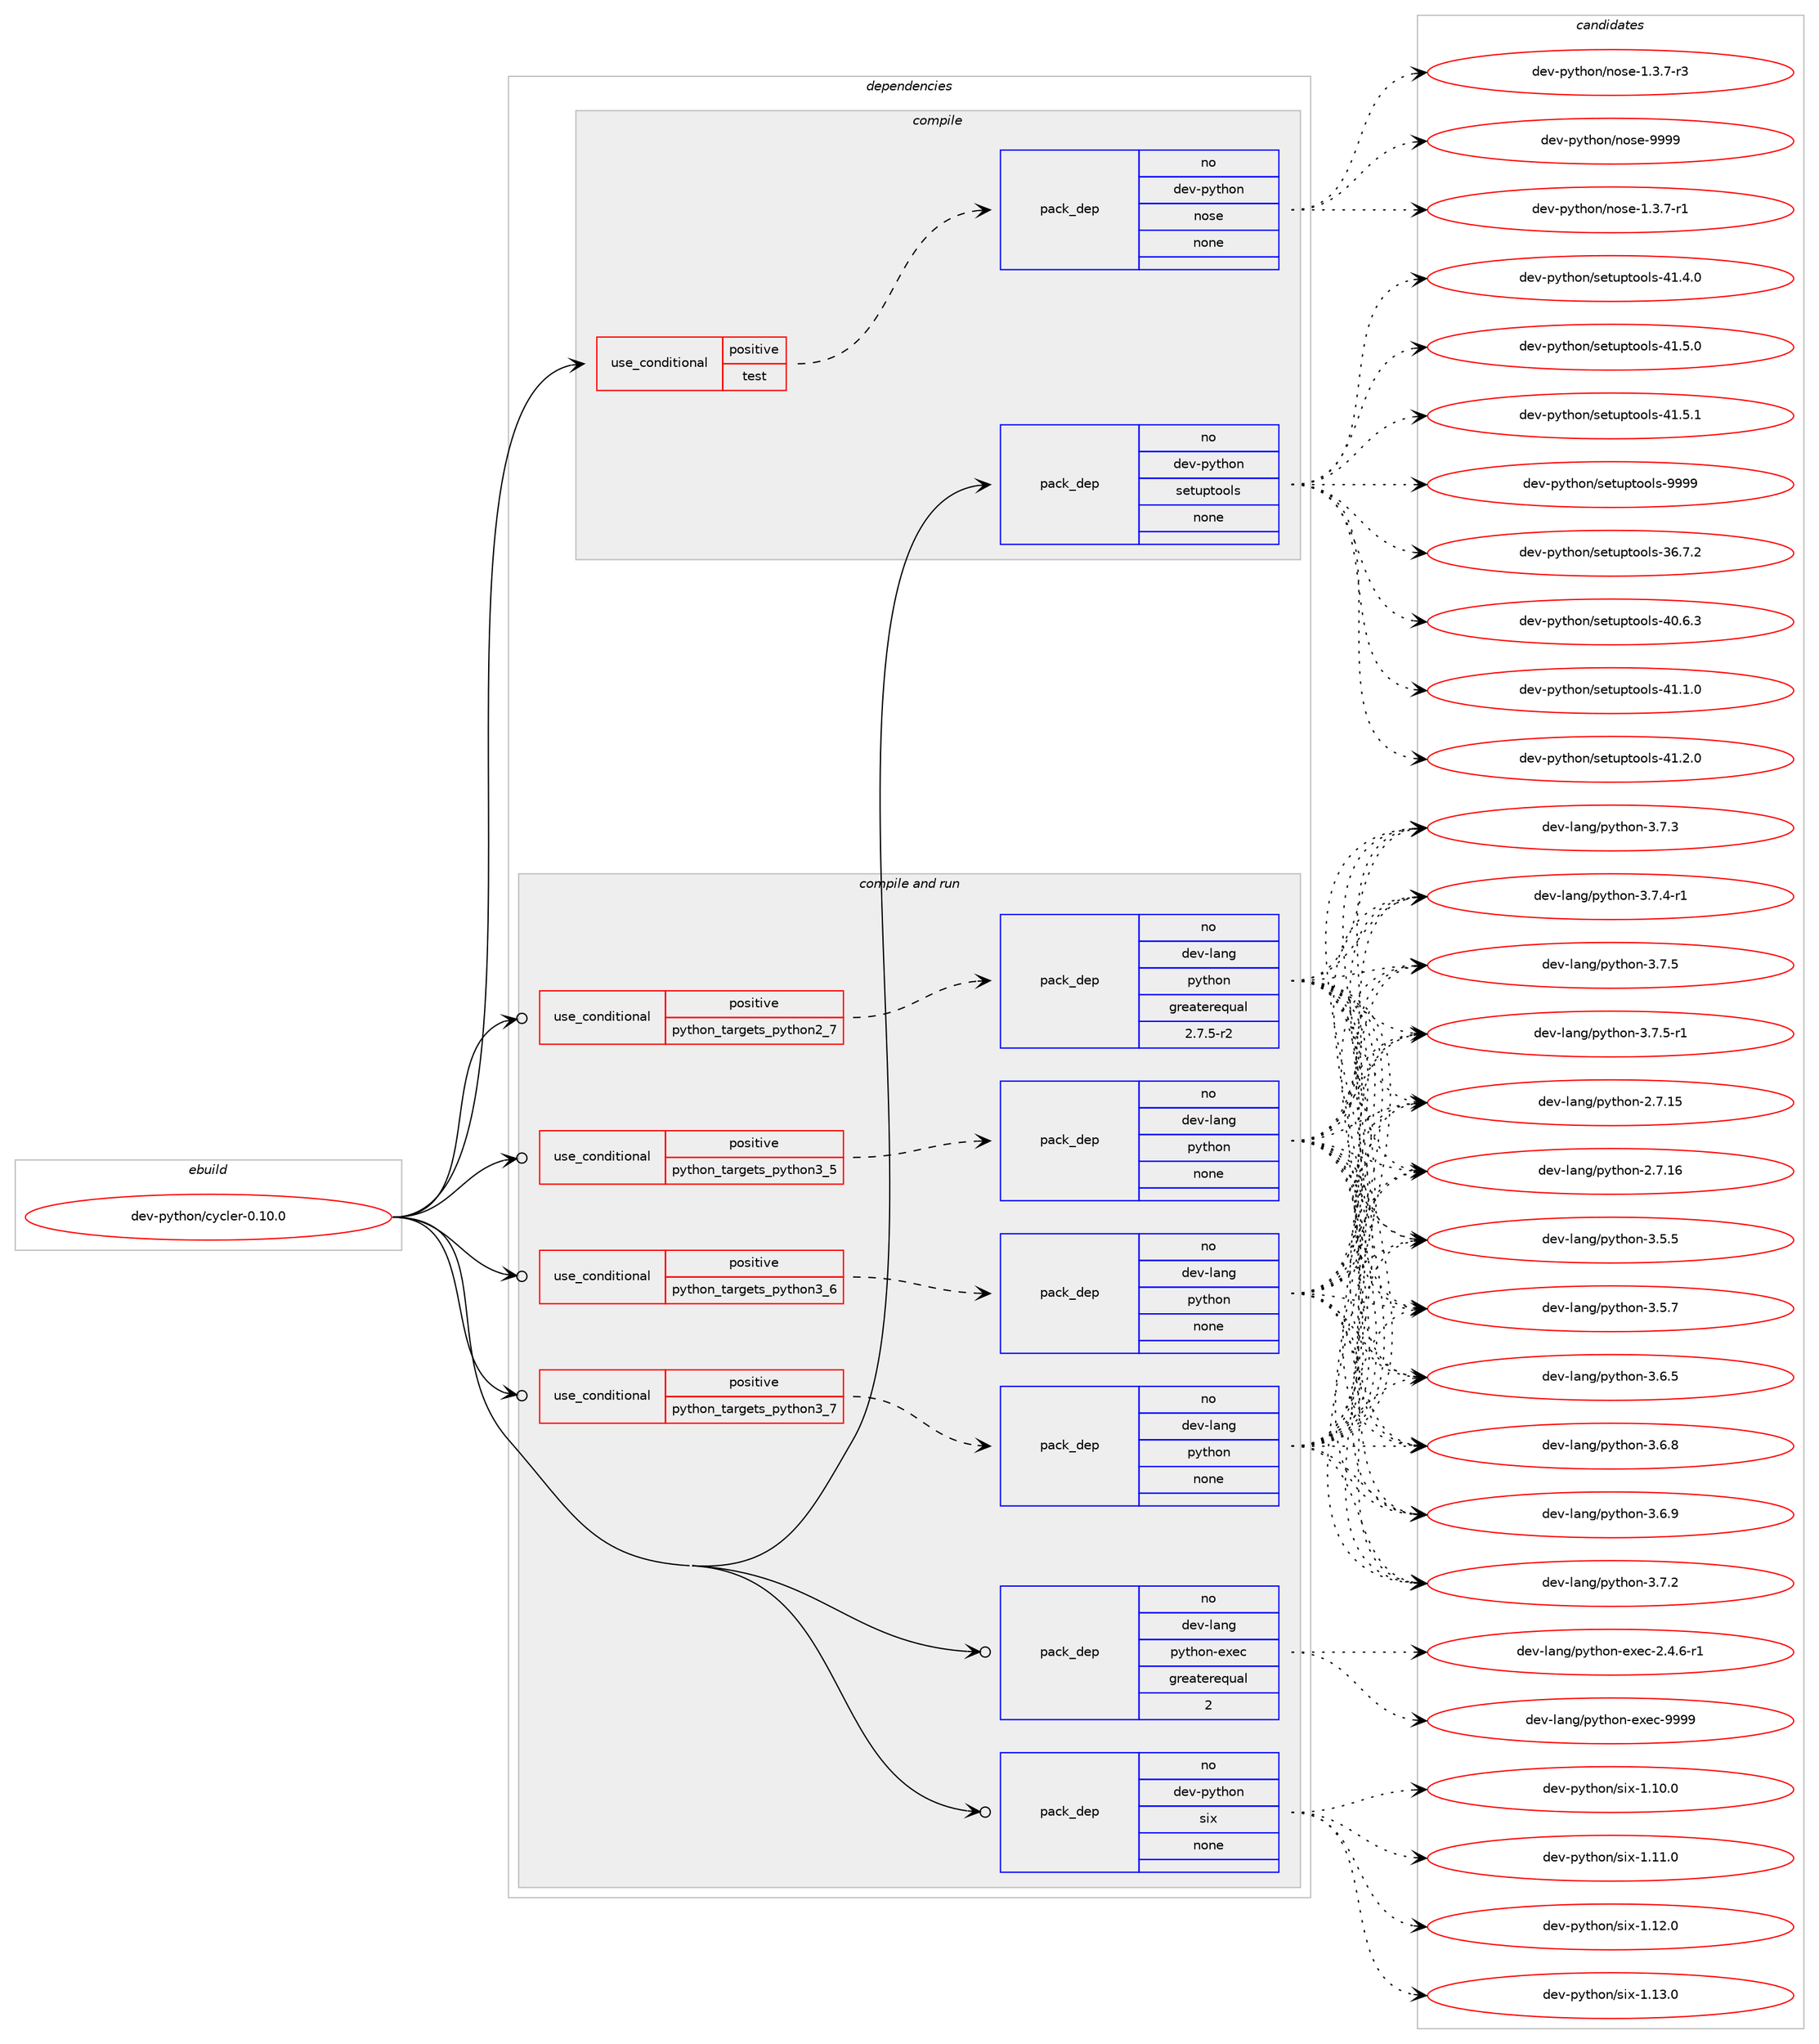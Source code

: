 digraph prolog {

# *************
# Graph options
# *************

newrank=true;
concentrate=true;
compound=true;
graph [rankdir=LR,fontname=Helvetica,fontsize=10,ranksep=1.5];#, ranksep=2.5, nodesep=0.2];
edge  [arrowhead=vee];
node  [fontname=Helvetica,fontsize=10];

# **********
# The ebuild
# **********

subgraph cluster_leftcol {
color=gray;
rank=same;
label=<<i>ebuild</i>>;
id [label="dev-python/cycler-0.10.0", color=red, width=4, href="../dev-python/cycler-0.10.0.svg"];
}

# ****************
# The dependencies
# ****************

subgraph cluster_midcol {
color=gray;
label=<<i>dependencies</i>>;
subgraph cluster_compile {
fillcolor="#eeeeee";
style=filled;
label=<<i>compile</i>>;
subgraph cond138179 {
dependency600805 [label=<<TABLE BORDER="0" CELLBORDER="1" CELLSPACING="0" CELLPADDING="4"><TR><TD ROWSPAN="3" CELLPADDING="10">use_conditional</TD></TR><TR><TD>positive</TD></TR><TR><TD>test</TD></TR></TABLE>>, shape=none, color=red];
subgraph pack450833 {
dependency600806 [label=<<TABLE BORDER="0" CELLBORDER="1" CELLSPACING="0" CELLPADDING="4" WIDTH="220"><TR><TD ROWSPAN="6" CELLPADDING="30">pack_dep</TD></TR><TR><TD WIDTH="110">no</TD></TR><TR><TD>dev-python</TD></TR><TR><TD>nose</TD></TR><TR><TD>none</TD></TR><TR><TD></TD></TR></TABLE>>, shape=none, color=blue];
}
dependency600805:e -> dependency600806:w [weight=20,style="dashed",arrowhead="vee"];
}
id:e -> dependency600805:w [weight=20,style="solid",arrowhead="vee"];
subgraph pack450834 {
dependency600807 [label=<<TABLE BORDER="0" CELLBORDER="1" CELLSPACING="0" CELLPADDING="4" WIDTH="220"><TR><TD ROWSPAN="6" CELLPADDING="30">pack_dep</TD></TR><TR><TD WIDTH="110">no</TD></TR><TR><TD>dev-python</TD></TR><TR><TD>setuptools</TD></TR><TR><TD>none</TD></TR><TR><TD></TD></TR></TABLE>>, shape=none, color=blue];
}
id:e -> dependency600807:w [weight=20,style="solid",arrowhead="vee"];
}
subgraph cluster_compileandrun {
fillcolor="#eeeeee";
style=filled;
label=<<i>compile and run</i>>;
subgraph cond138180 {
dependency600808 [label=<<TABLE BORDER="0" CELLBORDER="1" CELLSPACING="0" CELLPADDING="4"><TR><TD ROWSPAN="3" CELLPADDING="10">use_conditional</TD></TR><TR><TD>positive</TD></TR><TR><TD>python_targets_python2_7</TD></TR></TABLE>>, shape=none, color=red];
subgraph pack450835 {
dependency600809 [label=<<TABLE BORDER="0" CELLBORDER="1" CELLSPACING="0" CELLPADDING="4" WIDTH="220"><TR><TD ROWSPAN="6" CELLPADDING="30">pack_dep</TD></TR><TR><TD WIDTH="110">no</TD></TR><TR><TD>dev-lang</TD></TR><TR><TD>python</TD></TR><TR><TD>greaterequal</TD></TR><TR><TD>2.7.5-r2</TD></TR></TABLE>>, shape=none, color=blue];
}
dependency600808:e -> dependency600809:w [weight=20,style="dashed",arrowhead="vee"];
}
id:e -> dependency600808:w [weight=20,style="solid",arrowhead="odotvee"];
subgraph cond138181 {
dependency600810 [label=<<TABLE BORDER="0" CELLBORDER="1" CELLSPACING="0" CELLPADDING="4"><TR><TD ROWSPAN="3" CELLPADDING="10">use_conditional</TD></TR><TR><TD>positive</TD></TR><TR><TD>python_targets_python3_5</TD></TR></TABLE>>, shape=none, color=red];
subgraph pack450836 {
dependency600811 [label=<<TABLE BORDER="0" CELLBORDER="1" CELLSPACING="0" CELLPADDING="4" WIDTH="220"><TR><TD ROWSPAN="6" CELLPADDING="30">pack_dep</TD></TR><TR><TD WIDTH="110">no</TD></TR><TR><TD>dev-lang</TD></TR><TR><TD>python</TD></TR><TR><TD>none</TD></TR><TR><TD></TD></TR></TABLE>>, shape=none, color=blue];
}
dependency600810:e -> dependency600811:w [weight=20,style="dashed",arrowhead="vee"];
}
id:e -> dependency600810:w [weight=20,style="solid",arrowhead="odotvee"];
subgraph cond138182 {
dependency600812 [label=<<TABLE BORDER="0" CELLBORDER="1" CELLSPACING="0" CELLPADDING="4"><TR><TD ROWSPAN="3" CELLPADDING="10">use_conditional</TD></TR><TR><TD>positive</TD></TR><TR><TD>python_targets_python3_6</TD></TR></TABLE>>, shape=none, color=red];
subgraph pack450837 {
dependency600813 [label=<<TABLE BORDER="0" CELLBORDER="1" CELLSPACING="0" CELLPADDING="4" WIDTH="220"><TR><TD ROWSPAN="6" CELLPADDING="30">pack_dep</TD></TR><TR><TD WIDTH="110">no</TD></TR><TR><TD>dev-lang</TD></TR><TR><TD>python</TD></TR><TR><TD>none</TD></TR><TR><TD></TD></TR></TABLE>>, shape=none, color=blue];
}
dependency600812:e -> dependency600813:w [weight=20,style="dashed",arrowhead="vee"];
}
id:e -> dependency600812:w [weight=20,style="solid",arrowhead="odotvee"];
subgraph cond138183 {
dependency600814 [label=<<TABLE BORDER="0" CELLBORDER="1" CELLSPACING="0" CELLPADDING="4"><TR><TD ROWSPAN="3" CELLPADDING="10">use_conditional</TD></TR><TR><TD>positive</TD></TR><TR><TD>python_targets_python3_7</TD></TR></TABLE>>, shape=none, color=red];
subgraph pack450838 {
dependency600815 [label=<<TABLE BORDER="0" CELLBORDER="1" CELLSPACING="0" CELLPADDING="4" WIDTH="220"><TR><TD ROWSPAN="6" CELLPADDING="30">pack_dep</TD></TR><TR><TD WIDTH="110">no</TD></TR><TR><TD>dev-lang</TD></TR><TR><TD>python</TD></TR><TR><TD>none</TD></TR><TR><TD></TD></TR></TABLE>>, shape=none, color=blue];
}
dependency600814:e -> dependency600815:w [weight=20,style="dashed",arrowhead="vee"];
}
id:e -> dependency600814:w [weight=20,style="solid",arrowhead="odotvee"];
subgraph pack450839 {
dependency600816 [label=<<TABLE BORDER="0" CELLBORDER="1" CELLSPACING="0" CELLPADDING="4" WIDTH="220"><TR><TD ROWSPAN="6" CELLPADDING="30">pack_dep</TD></TR><TR><TD WIDTH="110">no</TD></TR><TR><TD>dev-lang</TD></TR><TR><TD>python-exec</TD></TR><TR><TD>greaterequal</TD></TR><TR><TD>2</TD></TR></TABLE>>, shape=none, color=blue];
}
id:e -> dependency600816:w [weight=20,style="solid",arrowhead="odotvee"];
subgraph pack450840 {
dependency600817 [label=<<TABLE BORDER="0" CELLBORDER="1" CELLSPACING="0" CELLPADDING="4" WIDTH="220"><TR><TD ROWSPAN="6" CELLPADDING="30">pack_dep</TD></TR><TR><TD WIDTH="110">no</TD></TR><TR><TD>dev-python</TD></TR><TR><TD>six</TD></TR><TR><TD>none</TD></TR><TR><TD></TD></TR></TABLE>>, shape=none, color=blue];
}
id:e -> dependency600817:w [weight=20,style="solid",arrowhead="odotvee"];
}
subgraph cluster_run {
fillcolor="#eeeeee";
style=filled;
label=<<i>run</i>>;
}
}

# **************
# The candidates
# **************

subgraph cluster_choices {
rank=same;
color=gray;
label=<<i>candidates</i>>;

subgraph choice450833 {
color=black;
nodesep=1;
choice10010111845112121116104111110471101111151014549465146554511449 [label="dev-python/nose-1.3.7-r1", color=red, width=4,href="../dev-python/nose-1.3.7-r1.svg"];
choice10010111845112121116104111110471101111151014549465146554511451 [label="dev-python/nose-1.3.7-r3", color=red, width=4,href="../dev-python/nose-1.3.7-r3.svg"];
choice10010111845112121116104111110471101111151014557575757 [label="dev-python/nose-9999", color=red, width=4,href="../dev-python/nose-9999.svg"];
dependency600806:e -> choice10010111845112121116104111110471101111151014549465146554511449:w [style=dotted,weight="100"];
dependency600806:e -> choice10010111845112121116104111110471101111151014549465146554511451:w [style=dotted,weight="100"];
dependency600806:e -> choice10010111845112121116104111110471101111151014557575757:w [style=dotted,weight="100"];
}
subgraph choice450834 {
color=black;
nodesep=1;
choice100101118451121211161041111104711510111611711211611111110811545515446554650 [label="dev-python/setuptools-36.7.2", color=red, width=4,href="../dev-python/setuptools-36.7.2.svg"];
choice100101118451121211161041111104711510111611711211611111110811545524846544651 [label="dev-python/setuptools-40.6.3", color=red, width=4,href="../dev-python/setuptools-40.6.3.svg"];
choice100101118451121211161041111104711510111611711211611111110811545524946494648 [label="dev-python/setuptools-41.1.0", color=red, width=4,href="../dev-python/setuptools-41.1.0.svg"];
choice100101118451121211161041111104711510111611711211611111110811545524946504648 [label="dev-python/setuptools-41.2.0", color=red, width=4,href="../dev-python/setuptools-41.2.0.svg"];
choice100101118451121211161041111104711510111611711211611111110811545524946524648 [label="dev-python/setuptools-41.4.0", color=red, width=4,href="../dev-python/setuptools-41.4.0.svg"];
choice100101118451121211161041111104711510111611711211611111110811545524946534648 [label="dev-python/setuptools-41.5.0", color=red, width=4,href="../dev-python/setuptools-41.5.0.svg"];
choice100101118451121211161041111104711510111611711211611111110811545524946534649 [label="dev-python/setuptools-41.5.1", color=red, width=4,href="../dev-python/setuptools-41.5.1.svg"];
choice10010111845112121116104111110471151011161171121161111111081154557575757 [label="dev-python/setuptools-9999", color=red, width=4,href="../dev-python/setuptools-9999.svg"];
dependency600807:e -> choice100101118451121211161041111104711510111611711211611111110811545515446554650:w [style=dotted,weight="100"];
dependency600807:e -> choice100101118451121211161041111104711510111611711211611111110811545524846544651:w [style=dotted,weight="100"];
dependency600807:e -> choice100101118451121211161041111104711510111611711211611111110811545524946494648:w [style=dotted,weight="100"];
dependency600807:e -> choice100101118451121211161041111104711510111611711211611111110811545524946504648:w [style=dotted,weight="100"];
dependency600807:e -> choice100101118451121211161041111104711510111611711211611111110811545524946524648:w [style=dotted,weight="100"];
dependency600807:e -> choice100101118451121211161041111104711510111611711211611111110811545524946534648:w [style=dotted,weight="100"];
dependency600807:e -> choice100101118451121211161041111104711510111611711211611111110811545524946534649:w [style=dotted,weight="100"];
dependency600807:e -> choice10010111845112121116104111110471151011161171121161111111081154557575757:w [style=dotted,weight="100"];
}
subgraph choice450835 {
color=black;
nodesep=1;
choice10010111845108971101034711212111610411111045504655464953 [label="dev-lang/python-2.7.15", color=red, width=4,href="../dev-lang/python-2.7.15.svg"];
choice10010111845108971101034711212111610411111045504655464954 [label="dev-lang/python-2.7.16", color=red, width=4,href="../dev-lang/python-2.7.16.svg"];
choice100101118451089711010347112121116104111110455146534653 [label="dev-lang/python-3.5.5", color=red, width=4,href="../dev-lang/python-3.5.5.svg"];
choice100101118451089711010347112121116104111110455146534655 [label="dev-lang/python-3.5.7", color=red, width=4,href="../dev-lang/python-3.5.7.svg"];
choice100101118451089711010347112121116104111110455146544653 [label="dev-lang/python-3.6.5", color=red, width=4,href="../dev-lang/python-3.6.5.svg"];
choice100101118451089711010347112121116104111110455146544656 [label="dev-lang/python-3.6.8", color=red, width=4,href="../dev-lang/python-3.6.8.svg"];
choice100101118451089711010347112121116104111110455146544657 [label="dev-lang/python-3.6.9", color=red, width=4,href="../dev-lang/python-3.6.9.svg"];
choice100101118451089711010347112121116104111110455146554650 [label="dev-lang/python-3.7.2", color=red, width=4,href="../dev-lang/python-3.7.2.svg"];
choice100101118451089711010347112121116104111110455146554651 [label="dev-lang/python-3.7.3", color=red, width=4,href="../dev-lang/python-3.7.3.svg"];
choice1001011184510897110103471121211161041111104551465546524511449 [label="dev-lang/python-3.7.4-r1", color=red, width=4,href="../dev-lang/python-3.7.4-r1.svg"];
choice100101118451089711010347112121116104111110455146554653 [label="dev-lang/python-3.7.5", color=red, width=4,href="../dev-lang/python-3.7.5.svg"];
choice1001011184510897110103471121211161041111104551465546534511449 [label="dev-lang/python-3.7.5-r1", color=red, width=4,href="../dev-lang/python-3.7.5-r1.svg"];
dependency600809:e -> choice10010111845108971101034711212111610411111045504655464953:w [style=dotted,weight="100"];
dependency600809:e -> choice10010111845108971101034711212111610411111045504655464954:w [style=dotted,weight="100"];
dependency600809:e -> choice100101118451089711010347112121116104111110455146534653:w [style=dotted,weight="100"];
dependency600809:e -> choice100101118451089711010347112121116104111110455146534655:w [style=dotted,weight="100"];
dependency600809:e -> choice100101118451089711010347112121116104111110455146544653:w [style=dotted,weight="100"];
dependency600809:e -> choice100101118451089711010347112121116104111110455146544656:w [style=dotted,weight="100"];
dependency600809:e -> choice100101118451089711010347112121116104111110455146544657:w [style=dotted,weight="100"];
dependency600809:e -> choice100101118451089711010347112121116104111110455146554650:w [style=dotted,weight="100"];
dependency600809:e -> choice100101118451089711010347112121116104111110455146554651:w [style=dotted,weight="100"];
dependency600809:e -> choice1001011184510897110103471121211161041111104551465546524511449:w [style=dotted,weight="100"];
dependency600809:e -> choice100101118451089711010347112121116104111110455146554653:w [style=dotted,weight="100"];
dependency600809:e -> choice1001011184510897110103471121211161041111104551465546534511449:w [style=dotted,weight="100"];
}
subgraph choice450836 {
color=black;
nodesep=1;
choice10010111845108971101034711212111610411111045504655464953 [label="dev-lang/python-2.7.15", color=red, width=4,href="../dev-lang/python-2.7.15.svg"];
choice10010111845108971101034711212111610411111045504655464954 [label="dev-lang/python-2.7.16", color=red, width=4,href="../dev-lang/python-2.7.16.svg"];
choice100101118451089711010347112121116104111110455146534653 [label="dev-lang/python-3.5.5", color=red, width=4,href="../dev-lang/python-3.5.5.svg"];
choice100101118451089711010347112121116104111110455146534655 [label="dev-lang/python-3.5.7", color=red, width=4,href="../dev-lang/python-3.5.7.svg"];
choice100101118451089711010347112121116104111110455146544653 [label="dev-lang/python-3.6.5", color=red, width=4,href="../dev-lang/python-3.6.5.svg"];
choice100101118451089711010347112121116104111110455146544656 [label="dev-lang/python-3.6.8", color=red, width=4,href="../dev-lang/python-3.6.8.svg"];
choice100101118451089711010347112121116104111110455146544657 [label="dev-lang/python-3.6.9", color=red, width=4,href="../dev-lang/python-3.6.9.svg"];
choice100101118451089711010347112121116104111110455146554650 [label="dev-lang/python-3.7.2", color=red, width=4,href="../dev-lang/python-3.7.2.svg"];
choice100101118451089711010347112121116104111110455146554651 [label="dev-lang/python-3.7.3", color=red, width=4,href="../dev-lang/python-3.7.3.svg"];
choice1001011184510897110103471121211161041111104551465546524511449 [label="dev-lang/python-3.7.4-r1", color=red, width=4,href="../dev-lang/python-3.7.4-r1.svg"];
choice100101118451089711010347112121116104111110455146554653 [label="dev-lang/python-3.7.5", color=red, width=4,href="../dev-lang/python-3.7.5.svg"];
choice1001011184510897110103471121211161041111104551465546534511449 [label="dev-lang/python-3.7.5-r1", color=red, width=4,href="../dev-lang/python-3.7.5-r1.svg"];
dependency600811:e -> choice10010111845108971101034711212111610411111045504655464953:w [style=dotted,weight="100"];
dependency600811:e -> choice10010111845108971101034711212111610411111045504655464954:w [style=dotted,weight="100"];
dependency600811:e -> choice100101118451089711010347112121116104111110455146534653:w [style=dotted,weight="100"];
dependency600811:e -> choice100101118451089711010347112121116104111110455146534655:w [style=dotted,weight="100"];
dependency600811:e -> choice100101118451089711010347112121116104111110455146544653:w [style=dotted,weight="100"];
dependency600811:e -> choice100101118451089711010347112121116104111110455146544656:w [style=dotted,weight="100"];
dependency600811:e -> choice100101118451089711010347112121116104111110455146544657:w [style=dotted,weight="100"];
dependency600811:e -> choice100101118451089711010347112121116104111110455146554650:w [style=dotted,weight="100"];
dependency600811:e -> choice100101118451089711010347112121116104111110455146554651:w [style=dotted,weight="100"];
dependency600811:e -> choice1001011184510897110103471121211161041111104551465546524511449:w [style=dotted,weight="100"];
dependency600811:e -> choice100101118451089711010347112121116104111110455146554653:w [style=dotted,weight="100"];
dependency600811:e -> choice1001011184510897110103471121211161041111104551465546534511449:w [style=dotted,weight="100"];
}
subgraph choice450837 {
color=black;
nodesep=1;
choice10010111845108971101034711212111610411111045504655464953 [label="dev-lang/python-2.7.15", color=red, width=4,href="../dev-lang/python-2.7.15.svg"];
choice10010111845108971101034711212111610411111045504655464954 [label="dev-lang/python-2.7.16", color=red, width=4,href="../dev-lang/python-2.7.16.svg"];
choice100101118451089711010347112121116104111110455146534653 [label="dev-lang/python-3.5.5", color=red, width=4,href="../dev-lang/python-3.5.5.svg"];
choice100101118451089711010347112121116104111110455146534655 [label="dev-lang/python-3.5.7", color=red, width=4,href="../dev-lang/python-3.5.7.svg"];
choice100101118451089711010347112121116104111110455146544653 [label="dev-lang/python-3.6.5", color=red, width=4,href="../dev-lang/python-3.6.5.svg"];
choice100101118451089711010347112121116104111110455146544656 [label="dev-lang/python-3.6.8", color=red, width=4,href="../dev-lang/python-3.6.8.svg"];
choice100101118451089711010347112121116104111110455146544657 [label="dev-lang/python-3.6.9", color=red, width=4,href="../dev-lang/python-3.6.9.svg"];
choice100101118451089711010347112121116104111110455146554650 [label="dev-lang/python-3.7.2", color=red, width=4,href="../dev-lang/python-3.7.2.svg"];
choice100101118451089711010347112121116104111110455146554651 [label="dev-lang/python-3.7.3", color=red, width=4,href="../dev-lang/python-3.7.3.svg"];
choice1001011184510897110103471121211161041111104551465546524511449 [label="dev-lang/python-3.7.4-r1", color=red, width=4,href="../dev-lang/python-3.7.4-r1.svg"];
choice100101118451089711010347112121116104111110455146554653 [label="dev-lang/python-3.7.5", color=red, width=4,href="../dev-lang/python-3.7.5.svg"];
choice1001011184510897110103471121211161041111104551465546534511449 [label="dev-lang/python-3.7.5-r1", color=red, width=4,href="../dev-lang/python-3.7.5-r1.svg"];
dependency600813:e -> choice10010111845108971101034711212111610411111045504655464953:w [style=dotted,weight="100"];
dependency600813:e -> choice10010111845108971101034711212111610411111045504655464954:w [style=dotted,weight="100"];
dependency600813:e -> choice100101118451089711010347112121116104111110455146534653:w [style=dotted,weight="100"];
dependency600813:e -> choice100101118451089711010347112121116104111110455146534655:w [style=dotted,weight="100"];
dependency600813:e -> choice100101118451089711010347112121116104111110455146544653:w [style=dotted,weight="100"];
dependency600813:e -> choice100101118451089711010347112121116104111110455146544656:w [style=dotted,weight="100"];
dependency600813:e -> choice100101118451089711010347112121116104111110455146544657:w [style=dotted,weight="100"];
dependency600813:e -> choice100101118451089711010347112121116104111110455146554650:w [style=dotted,weight="100"];
dependency600813:e -> choice100101118451089711010347112121116104111110455146554651:w [style=dotted,weight="100"];
dependency600813:e -> choice1001011184510897110103471121211161041111104551465546524511449:w [style=dotted,weight="100"];
dependency600813:e -> choice100101118451089711010347112121116104111110455146554653:w [style=dotted,weight="100"];
dependency600813:e -> choice1001011184510897110103471121211161041111104551465546534511449:w [style=dotted,weight="100"];
}
subgraph choice450838 {
color=black;
nodesep=1;
choice10010111845108971101034711212111610411111045504655464953 [label="dev-lang/python-2.7.15", color=red, width=4,href="../dev-lang/python-2.7.15.svg"];
choice10010111845108971101034711212111610411111045504655464954 [label="dev-lang/python-2.7.16", color=red, width=4,href="../dev-lang/python-2.7.16.svg"];
choice100101118451089711010347112121116104111110455146534653 [label="dev-lang/python-3.5.5", color=red, width=4,href="../dev-lang/python-3.5.5.svg"];
choice100101118451089711010347112121116104111110455146534655 [label="dev-lang/python-3.5.7", color=red, width=4,href="../dev-lang/python-3.5.7.svg"];
choice100101118451089711010347112121116104111110455146544653 [label="dev-lang/python-3.6.5", color=red, width=4,href="../dev-lang/python-3.6.5.svg"];
choice100101118451089711010347112121116104111110455146544656 [label="dev-lang/python-3.6.8", color=red, width=4,href="../dev-lang/python-3.6.8.svg"];
choice100101118451089711010347112121116104111110455146544657 [label="dev-lang/python-3.6.9", color=red, width=4,href="../dev-lang/python-3.6.9.svg"];
choice100101118451089711010347112121116104111110455146554650 [label="dev-lang/python-3.7.2", color=red, width=4,href="../dev-lang/python-3.7.2.svg"];
choice100101118451089711010347112121116104111110455146554651 [label="dev-lang/python-3.7.3", color=red, width=4,href="../dev-lang/python-3.7.3.svg"];
choice1001011184510897110103471121211161041111104551465546524511449 [label="dev-lang/python-3.7.4-r1", color=red, width=4,href="../dev-lang/python-3.7.4-r1.svg"];
choice100101118451089711010347112121116104111110455146554653 [label="dev-lang/python-3.7.5", color=red, width=4,href="../dev-lang/python-3.7.5.svg"];
choice1001011184510897110103471121211161041111104551465546534511449 [label="dev-lang/python-3.7.5-r1", color=red, width=4,href="../dev-lang/python-3.7.5-r1.svg"];
dependency600815:e -> choice10010111845108971101034711212111610411111045504655464953:w [style=dotted,weight="100"];
dependency600815:e -> choice10010111845108971101034711212111610411111045504655464954:w [style=dotted,weight="100"];
dependency600815:e -> choice100101118451089711010347112121116104111110455146534653:w [style=dotted,weight="100"];
dependency600815:e -> choice100101118451089711010347112121116104111110455146534655:w [style=dotted,weight="100"];
dependency600815:e -> choice100101118451089711010347112121116104111110455146544653:w [style=dotted,weight="100"];
dependency600815:e -> choice100101118451089711010347112121116104111110455146544656:w [style=dotted,weight="100"];
dependency600815:e -> choice100101118451089711010347112121116104111110455146544657:w [style=dotted,weight="100"];
dependency600815:e -> choice100101118451089711010347112121116104111110455146554650:w [style=dotted,weight="100"];
dependency600815:e -> choice100101118451089711010347112121116104111110455146554651:w [style=dotted,weight="100"];
dependency600815:e -> choice1001011184510897110103471121211161041111104551465546524511449:w [style=dotted,weight="100"];
dependency600815:e -> choice100101118451089711010347112121116104111110455146554653:w [style=dotted,weight="100"];
dependency600815:e -> choice1001011184510897110103471121211161041111104551465546534511449:w [style=dotted,weight="100"];
}
subgraph choice450839 {
color=black;
nodesep=1;
choice10010111845108971101034711212111610411111045101120101994550465246544511449 [label="dev-lang/python-exec-2.4.6-r1", color=red, width=4,href="../dev-lang/python-exec-2.4.6-r1.svg"];
choice10010111845108971101034711212111610411111045101120101994557575757 [label="dev-lang/python-exec-9999", color=red, width=4,href="../dev-lang/python-exec-9999.svg"];
dependency600816:e -> choice10010111845108971101034711212111610411111045101120101994550465246544511449:w [style=dotted,weight="100"];
dependency600816:e -> choice10010111845108971101034711212111610411111045101120101994557575757:w [style=dotted,weight="100"];
}
subgraph choice450840 {
color=black;
nodesep=1;
choice100101118451121211161041111104711510512045494649484648 [label="dev-python/six-1.10.0", color=red, width=4,href="../dev-python/six-1.10.0.svg"];
choice100101118451121211161041111104711510512045494649494648 [label="dev-python/six-1.11.0", color=red, width=4,href="../dev-python/six-1.11.0.svg"];
choice100101118451121211161041111104711510512045494649504648 [label="dev-python/six-1.12.0", color=red, width=4,href="../dev-python/six-1.12.0.svg"];
choice100101118451121211161041111104711510512045494649514648 [label="dev-python/six-1.13.0", color=red, width=4,href="../dev-python/six-1.13.0.svg"];
dependency600817:e -> choice100101118451121211161041111104711510512045494649484648:w [style=dotted,weight="100"];
dependency600817:e -> choice100101118451121211161041111104711510512045494649494648:w [style=dotted,weight="100"];
dependency600817:e -> choice100101118451121211161041111104711510512045494649504648:w [style=dotted,weight="100"];
dependency600817:e -> choice100101118451121211161041111104711510512045494649514648:w [style=dotted,weight="100"];
}
}

}
